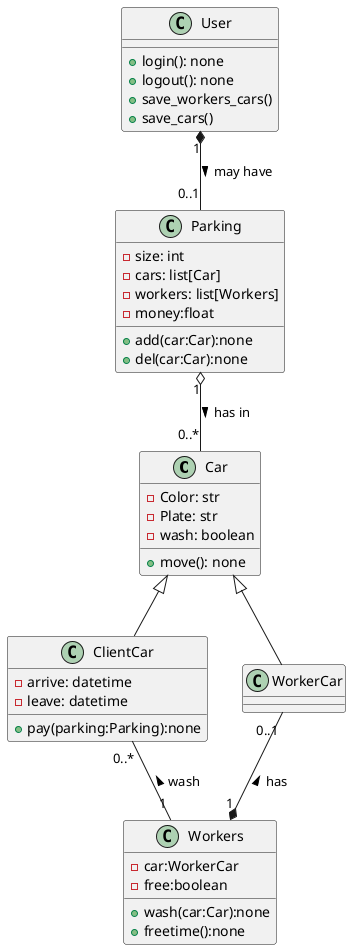 @startuml Parking

class Car{
    - Color: str
    - Plate: str
    - wash: boolean
    + move(): none
}

class ClientCar{
    - arrive: datetime
    - leave: datetime
    + pay(parking:Parking):none
}

class WorkerCar

class Parking{
    - size: int
    - cars: list[Car]
    - workers: list[Workers]
    - money:float

    + add(car:Car):none
    + del(car:Car):none
}

class User{
    + login(): none
    + logout(): none
    + save_workers_cars()
    + save_cars()
}

class Workers{
    - car:WorkerCar
    - free:boolean
    + wash(car:Car):none
    + freetime():none
}

User "1" *-- "0..1" Parking: may have >
Parking "1" o-- "0..*" Car: has in >
Car <|-- ClientCar
Car <|-- WorkerCar
WorkerCar "0..1" --* "1"Workers: < has 
ClientCar"0..*" -- "1"Workers: < wash

@enduml
